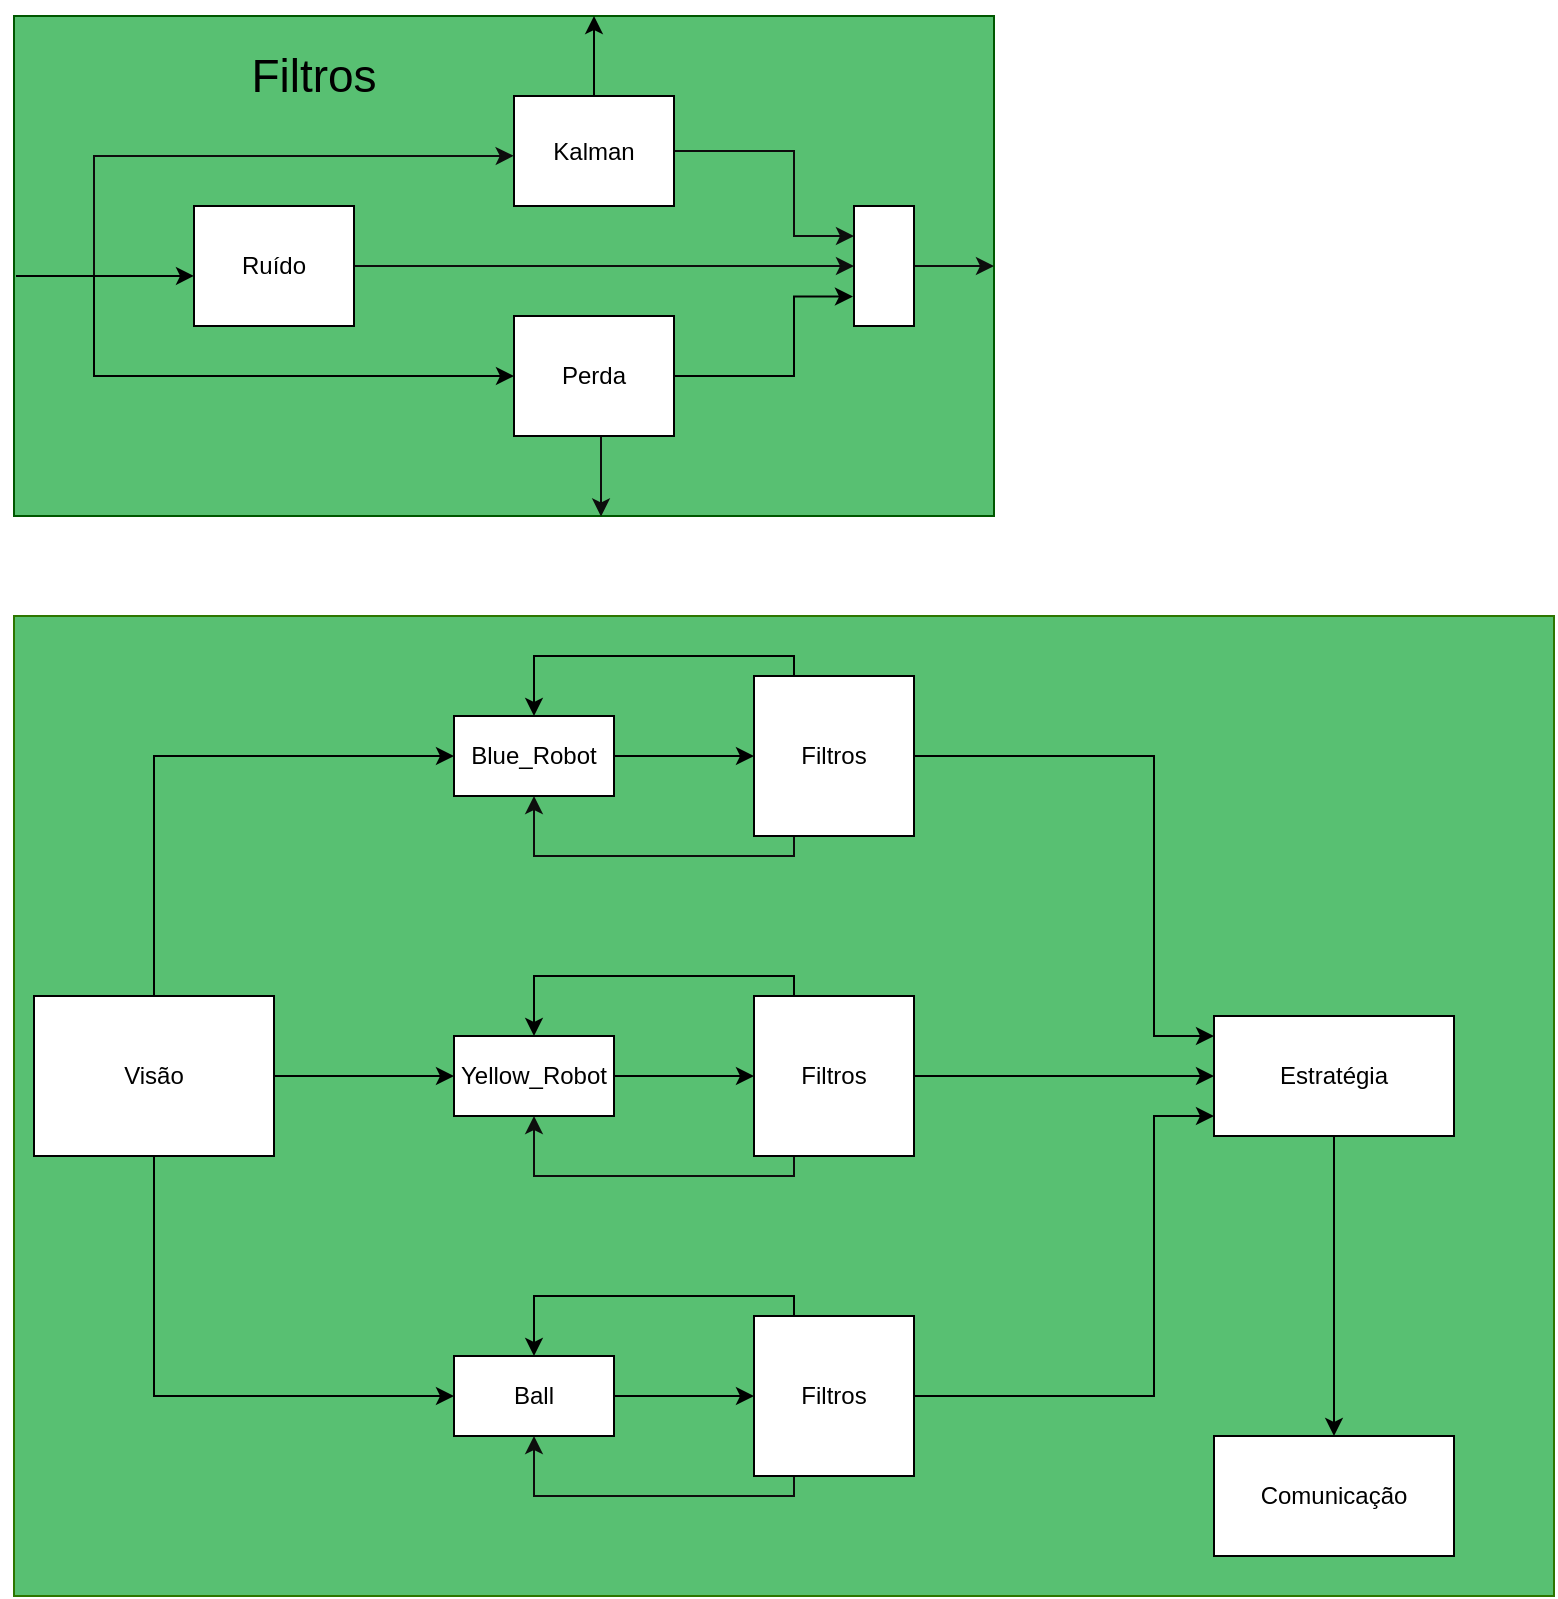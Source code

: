 <mxfile version="12.2.4" type="google" pages="1"><diagram id="XS3IhqrqoOMWlnHLFTYE" name="Page-1"><mxGraphModel dx="1173" dy="650" grid="1" gridSize="10" guides="1" tooltips="1" connect="1" arrows="1" fold="1" page="1" pageScale="1" pageWidth="850" pageHeight="1100" math="0" shadow="0"><root><mxCell id="0"/><mxCell id="1" parent="0"/><mxCell id="LEBBxM0EFkv6Cq4laz5n-5" value="" style="rounded=0;whiteSpace=wrap;html=1;fillColor=#58C072;strokeColor=#005700;fontColor=#ffffff;" parent="1" vertex="1"><mxGeometry x="40" y="70" width="490" height="250" as="geometry"/></mxCell><mxCell id="LEBBxM0EFkv6Cq4laz5n-22" style="edgeStyle=orthogonalEdgeStyle;rounded=0;orthogonalLoop=1;jettySize=auto;html=1;" parent="1" target="LEBBxM0EFkv6Cq4laz5n-13" edge="1"><mxGeometry relative="1" as="geometry"><Array as="points"><mxPoint x="80" y="250"/></Array><mxPoint x="80" y="200" as="sourcePoint"/></mxGeometry></mxCell><mxCell id="RW3-Tt9u-ZUzlYKkFGCr-9" style="edgeStyle=orthogonalEdgeStyle;rounded=0;orthogonalLoop=1;jettySize=auto;html=1;strokeColor=#0D0D0D;entryX=-0.002;entryY=0.543;entryDx=0;entryDy=0;entryPerimeter=0;" edge="1" parent="1" target="LEBBxM0EFkv6Cq4laz5n-14"><mxGeometry relative="1" as="geometry"><mxPoint x="80" y="200" as="sourcePoint"/><mxPoint x="280" y="138" as="targetPoint"/><Array as="points"><mxPoint x="80" y="140"/><mxPoint x="280" y="140"/></Array></mxGeometry></mxCell><mxCell id="RW3-Tt9u-ZUzlYKkFGCr-15" style="edgeStyle=orthogonalEdgeStyle;rounded=0;orthogonalLoop=1;jettySize=auto;html=1;entryX=0;entryY=0.5;entryDx=0;entryDy=0;strokeColor=#0D0D0D;" edge="1" parent="1" source="LEBBxM0EFkv6Cq4laz5n-9" target="RW3-Tt9u-ZUzlYKkFGCr-11"><mxGeometry relative="1" as="geometry"/></mxCell><mxCell id="LEBBxM0EFkv6Cq4laz5n-9" value="Ruído" style="rounded=0;whiteSpace=wrap;html=1;" parent="1" vertex="1"><mxGeometry x="130" y="165" width="80" height="60" as="geometry"/></mxCell><mxCell id="LEBBxM0EFkv6Cq4laz5n-12" value="" style="endArrow=classic;html=1;exitX=0.002;exitY=0.52;exitDx=0;exitDy=0;entryX=0;entryY=0.583;entryDx=0;entryDy=0;exitPerimeter=0;entryPerimeter=0;" parent="1" source="LEBBxM0EFkv6Cq4laz5n-5" target="LEBBxM0EFkv6Cq4laz5n-9" edge="1"><mxGeometry width="50" height="50" relative="1" as="geometry"><mxPoint x="50" y="230" as="sourcePoint"/><mxPoint x="100" y="180" as="targetPoint"/><Array as="points"><mxPoint x="60" y="200"/><mxPoint x="110" y="200"/></Array></mxGeometry></mxCell><mxCell id="RW3-Tt9u-ZUzlYKkFGCr-3" style="edgeStyle=orthogonalEdgeStyle;rounded=0;orthogonalLoop=1;jettySize=auto;html=1;exitX=1;exitY=0.5;exitDx=0;exitDy=0;entryX=-0.017;entryY=0.755;entryDx=0;entryDy=0;entryPerimeter=0;" edge="1" parent="1" source="LEBBxM0EFkv6Cq4laz5n-13" target="RW3-Tt9u-ZUzlYKkFGCr-11"><mxGeometry relative="1" as="geometry"><mxPoint x="459" y="210" as="targetPoint"/><Array as="points"><mxPoint x="430" y="250"/><mxPoint x="430" y="210"/></Array></mxGeometry></mxCell><mxCell id="RW3-Tt9u-ZUzlYKkFGCr-17" style="edgeStyle=orthogonalEdgeStyle;rounded=0;orthogonalLoop=1;jettySize=auto;html=1;entryX=0.599;entryY=1.001;entryDx=0;entryDy=0;entryPerimeter=0;strokeColor=#0D0D0D;" edge="1" parent="1" source="LEBBxM0EFkv6Cq4laz5n-13" target="LEBBxM0EFkv6Cq4laz5n-5"><mxGeometry relative="1" as="geometry"><Array as="points"><mxPoint x="333" y="280"/><mxPoint x="333" y="280"/></Array></mxGeometry></mxCell><mxCell id="LEBBxM0EFkv6Cq4laz5n-13" value="Perda" style="rounded=0;whiteSpace=wrap;html=1;" parent="1" vertex="1"><mxGeometry x="290" y="220" width="80" height="60" as="geometry"/></mxCell><mxCell id="LEBBxM0EFkv6Cq4laz5n-21" style="edgeStyle=orthogonalEdgeStyle;rounded=0;orthogonalLoop=1;jettySize=auto;html=1;" parent="1" source="LEBBxM0EFkv6Cq4laz5n-14" target="LEBBxM0EFkv6Cq4laz5n-5" edge="1"><mxGeometry relative="1" as="geometry"><Array as="points"><mxPoint x="320" y="80"/><mxPoint x="320" y="80"/></Array></mxGeometry></mxCell><mxCell id="RW3-Tt9u-ZUzlYKkFGCr-13" style="edgeStyle=orthogonalEdgeStyle;rounded=0;orthogonalLoop=1;jettySize=auto;html=1;strokeColor=#0D0D0D;" edge="1" parent="1" source="LEBBxM0EFkv6Cq4laz5n-14"><mxGeometry relative="1" as="geometry"><mxPoint x="460" y="180" as="targetPoint"/><Array as="points"><mxPoint x="430" y="138"/><mxPoint x="430" y="180"/><mxPoint x="460" y="180"/></Array></mxGeometry></mxCell><mxCell id="LEBBxM0EFkv6Cq4laz5n-14" value="Kalman" style="rounded=0;whiteSpace=wrap;html=1;" parent="1" vertex="1"><mxGeometry x="290" y="110" width="80" height="55" as="geometry"/></mxCell><mxCell id="LEBBxM0EFkv6Cq4laz5n-27" value="" style="rounded=0;whiteSpace=wrap;html=1;fillColor=#58C072;strokeColor=#2D7600;fontColor=#ffffff;" parent="1" vertex="1"><mxGeometry x="40" y="370" width="770" height="490" as="geometry"/></mxCell><mxCell id="LEBBxM0EFkv6Cq4laz5n-28" style="edgeStyle=orthogonalEdgeStyle;rounded=0;orthogonalLoop=1;jettySize=auto;html=1;entryX=1;entryY=0.833;entryDx=0;entryDy=0;entryPerimeter=0;" parent="1" source="LEBBxM0EFkv6Cq4laz5n-36" target="LEBBxM0EFkv6Cq4laz5n-48" edge="1"><mxGeometry relative="1" as="geometry"><mxPoint x="630" y="585" as="targetPoint"/><Array as="points"><mxPoint x="610" y="440"/><mxPoint x="610" y="580"/></Array></mxGeometry></mxCell><mxCell id="LEBBxM0EFkv6Cq4laz5n-29" style="edgeStyle=orthogonalEdgeStyle;rounded=0;orthogonalLoop=1;jettySize=auto;html=1;entryX=0;entryY=0.5;entryDx=0;entryDy=0;" parent="1" source="LEBBxM0EFkv6Cq4laz5n-38" target="LEBBxM0EFkv6Cq4laz5n-32" edge="1"><mxGeometry relative="1" as="geometry"><Array as="points"><mxPoint x="110" y="440"/></Array></mxGeometry></mxCell><mxCell id="LEBBxM0EFkv6Cq4laz5n-30" style="edgeStyle=orthogonalEdgeStyle;rounded=0;orthogonalLoop=1;jettySize=auto;html=1;exitX=1;exitY=0.5;exitDx=0;exitDy=0;entryX=0;entryY=0.5;entryDx=0;entryDy=0;" parent="1" source="LEBBxM0EFkv6Cq4laz5n-38" target="LEBBxM0EFkv6Cq4laz5n-34" edge="1"><mxGeometry relative="1" as="geometry"/></mxCell><mxCell id="LEBBxM0EFkv6Cq4laz5n-31" style="edgeStyle=orthogonalEdgeStyle;rounded=0;orthogonalLoop=1;jettySize=auto;html=1;entryX=0;entryY=0.5;entryDx=0;entryDy=0;entryPerimeter=0;" parent="1" source="LEBBxM0EFkv6Cq4laz5n-32" target="LEBBxM0EFkv6Cq4laz5n-36" edge="1"><mxGeometry relative="1" as="geometry"><mxPoint x="400" y="440" as="targetPoint"/></mxGeometry></mxCell><mxCell id="LEBBxM0EFkv6Cq4laz5n-32" value="Blue_Robot" style="rounded=0;whiteSpace=wrap;html=1;" parent="1" vertex="1"><mxGeometry x="260" y="420" width="80" height="40" as="geometry"/></mxCell><mxCell id="LEBBxM0EFkv6Cq4laz5n-33" style="edgeStyle=orthogonalEdgeStyle;rounded=0;orthogonalLoop=1;jettySize=auto;html=1;entryX=0;entryY=0.5;entryDx=0;entryDy=0;" parent="1" source="LEBBxM0EFkv6Cq4laz5n-34" target="LEBBxM0EFkv6Cq4laz5n-43" edge="1"><mxGeometry relative="1" as="geometry"/></mxCell><mxCell id="LEBBxM0EFkv6Cq4laz5n-34" value="Yellow_Robot" style="rounded=0;whiteSpace=wrap;html=1;" parent="1" vertex="1"><mxGeometry x="260" y="580" width="80" height="40" as="geometry"/></mxCell><mxCell id="LEBBxM0EFkv6Cq4laz5n-35" style="edgeStyle=orthogonalEdgeStyle;rounded=0;orthogonalLoop=1;jettySize=auto;html=1;entryX=0.5;entryY=0;entryDx=0;entryDy=0;" parent="1" source="LEBBxM0EFkv6Cq4laz5n-36" target="LEBBxM0EFkv6Cq4laz5n-32" edge="1"><mxGeometry relative="1" as="geometry"><mxPoint x="450" y="320" as="targetPoint"/><Array as="points"><mxPoint x="430" y="390"/><mxPoint x="300" y="390"/></Array></mxGeometry></mxCell><mxCell id="RW3-Tt9u-ZUzlYKkFGCr-18" style="edgeStyle=orthogonalEdgeStyle;rounded=0;orthogonalLoop=1;jettySize=auto;html=1;entryX=0.5;entryY=1;entryDx=0;entryDy=0;strokeColor=#0D0D0D;" edge="1" parent="1" source="LEBBxM0EFkv6Cq4laz5n-36" target="LEBBxM0EFkv6Cq4laz5n-32"><mxGeometry relative="1" as="geometry"><Array as="points"><mxPoint x="430" y="490"/><mxPoint x="300" y="490"/></Array></mxGeometry></mxCell><mxCell id="LEBBxM0EFkv6Cq4laz5n-36" value="Filtros" style="whiteSpace=wrap;html=1;aspect=fixed;" parent="1" vertex="1"><mxGeometry x="410" y="400" width="80" height="80" as="geometry"/></mxCell><mxCell id="LEBBxM0EFkv6Cq4laz5n-37" style="edgeStyle=orthogonalEdgeStyle;rounded=0;orthogonalLoop=1;jettySize=auto;html=1;entryX=0;entryY=0.5;entryDx=0;entryDy=0;" parent="1" source="LEBBxM0EFkv6Cq4laz5n-38" target="LEBBxM0EFkv6Cq4laz5n-40" edge="1"><mxGeometry relative="1" as="geometry"><mxPoint x="110" y="800" as="targetPoint"/><Array as="points"><mxPoint x="110" y="760"/></Array></mxGeometry></mxCell><mxCell id="LEBBxM0EFkv6Cq4laz5n-38" value="Visão" style="rounded=0;whiteSpace=wrap;html=1;" parent="1" vertex="1"><mxGeometry x="50" y="560" width="120" height="80" as="geometry"/></mxCell><mxCell id="LEBBxM0EFkv6Cq4laz5n-39" style="edgeStyle=orthogonalEdgeStyle;rounded=0;orthogonalLoop=1;jettySize=auto;html=1;entryX=0;entryY=0.5;entryDx=0;entryDy=0;" parent="1" source="LEBBxM0EFkv6Cq4laz5n-40" target="LEBBxM0EFkv6Cq4laz5n-46" edge="1"><mxGeometry relative="1" as="geometry"/></mxCell><mxCell id="LEBBxM0EFkv6Cq4laz5n-40" value="Ball" style="rounded=0;whiteSpace=wrap;html=1;" parent="1" vertex="1"><mxGeometry x="260" y="740" width="80" height="40" as="geometry"/></mxCell><mxCell id="LEBBxM0EFkv6Cq4laz5n-41" style="edgeStyle=orthogonalEdgeStyle;rounded=0;orthogonalLoop=1;jettySize=auto;html=1;entryX=1;entryY=0.5;entryDx=0;entryDy=0;" parent="1" source="LEBBxM0EFkv6Cq4laz5n-43" target="LEBBxM0EFkv6Cq4laz5n-48" edge="1"><mxGeometry relative="1" as="geometry"/></mxCell><mxCell id="LEBBxM0EFkv6Cq4laz5n-42" style="edgeStyle=orthogonalEdgeStyle;rounded=0;orthogonalLoop=1;jettySize=auto;html=1;exitX=0.25;exitY=0;exitDx=0;exitDy=0;entryX=0.5;entryY=0;entryDx=0;entryDy=0;" parent="1" source="LEBBxM0EFkv6Cq4laz5n-43" target="LEBBxM0EFkv6Cq4laz5n-34" edge="1"><mxGeometry relative="1" as="geometry"><Array as="points"><mxPoint x="430" y="550"/><mxPoint x="300" y="550"/></Array></mxGeometry></mxCell><mxCell id="RW3-Tt9u-ZUzlYKkFGCr-20" style="edgeStyle=orthogonalEdgeStyle;rounded=0;orthogonalLoop=1;jettySize=auto;html=1;entryX=0.5;entryY=1;entryDx=0;entryDy=0;strokeColor=#0D0D0D;" edge="1" parent="1" source="LEBBxM0EFkv6Cq4laz5n-43" target="LEBBxM0EFkv6Cq4laz5n-34"><mxGeometry relative="1" as="geometry"><Array as="points"><mxPoint x="430" y="650"/><mxPoint x="300" y="650"/></Array></mxGeometry></mxCell><mxCell id="LEBBxM0EFkv6Cq4laz5n-43" value="Filtros" style="whiteSpace=wrap;html=1;aspect=fixed;" parent="1" vertex="1"><mxGeometry x="410" y="560" width="80" height="80" as="geometry"/></mxCell><mxCell id="LEBBxM0EFkv6Cq4laz5n-44" style="edgeStyle=orthogonalEdgeStyle;rounded=0;orthogonalLoop=1;jettySize=auto;html=1;" parent="1" source="LEBBxM0EFkv6Cq4laz5n-46" edge="1"><mxGeometry relative="1" as="geometry"><mxPoint x="640" y="620" as="targetPoint"/><Array as="points"><mxPoint x="610" y="760"/><mxPoint x="610" y="620"/></Array></mxGeometry></mxCell><mxCell id="LEBBxM0EFkv6Cq4laz5n-45" style="edgeStyle=orthogonalEdgeStyle;rounded=0;orthogonalLoop=1;jettySize=auto;html=1;exitX=0.25;exitY=0;exitDx=0;exitDy=0;entryX=0.5;entryY=0;entryDx=0;entryDy=0;" parent="1" source="LEBBxM0EFkv6Cq4laz5n-46" target="LEBBxM0EFkv6Cq4laz5n-40" edge="1"><mxGeometry relative="1" as="geometry"><Array as="points"><mxPoint x="430" y="710"/><mxPoint x="300" y="710"/></Array></mxGeometry></mxCell><mxCell id="RW3-Tt9u-ZUzlYKkFGCr-21" style="edgeStyle=orthogonalEdgeStyle;rounded=0;orthogonalLoop=1;jettySize=auto;html=1;entryX=0.5;entryY=1;entryDx=0;entryDy=0;strokeColor=#0D0D0D;" edge="1" parent="1" source="LEBBxM0EFkv6Cq4laz5n-46" target="LEBBxM0EFkv6Cq4laz5n-40"><mxGeometry relative="1" as="geometry"><Array as="points"><mxPoint x="430" y="810"/><mxPoint x="300" y="810"/></Array></mxGeometry></mxCell><mxCell id="LEBBxM0EFkv6Cq4laz5n-46" value="Filtros" style="whiteSpace=wrap;html=1;aspect=fixed;" parent="1" vertex="1"><mxGeometry x="410" y="720" width="80" height="80" as="geometry"/></mxCell><mxCell id="LEBBxM0EFkv6Cq4laz5n-47" style="edgeStyle=orthogonalEdgeStyle;rounded=0;orthogonalLoop=1;jettySize=auto;html=1;" parent="1" source="LEBBxM0EFkv6Cq4laz5n-48" edge="1"><mxGeometry relative="1" as="geometry"><mxPoint x="700" y="780" as="targetPoint"/></mxGeometry></mxCell><mxCell id="LEBBxM0EFkv6Cq4laz5n-48" value="Estratégia" style="rounded=0;whiteSpace=wrap;html=1;direction=west;" parent="1" vertex="1"><mxGeometry x="640" y="570" width="120" height="60" as="geometry"/></mxCell><mxCell id="LEBBxM0EFkv6Cq4laz5n-49" value="Comunicação" style="rounded=0;whiteSpace=wrap;html=1;" parent="1" vertex="1"><mxGeometry x="640" y="780" width="120" height="60" as="geometry"/></mxCell><mxCell id="RW3-Tt9u-ZUzlYKkFGCr-6" value="&lt;font style=&quot;font-size: 23px&quot;&gt;Filtros&lt;/font&gt;" style="text;html=1;strokeColor=none;fillColor=none;align=center;verticalAlign=middle;whiteSpace=wrap;rounded=0;" vertex="1" parent="1"><mxGeometry x="160" y="90" width="60" height="20" as="geometry"/></mxCell><mxCell id="RW3-Tt9u-ZUzlYKkFGCr-16" style="edgeStyle=orthogonalEdgeStyle;rounded=0;orthogonalLoop=1;jettySize=auto;html=1;entryX=1;entryY=0.5;entryDx=0;entryDy=0;strokeColor=#0D0D0D;" edge="1" parent="1" source="RW3-Tt9u-ZUzlYKkFGCr-11" target="LEBBxM0EFkv6Cq4laz5n-5"><mxGeometry relative="1" as="geometry"><Array as="points"><mxPoint x="500" y="195"/><mxPoint x="500" y="195"/></Array></mxGeometry></mxCell><mxCell id="RW3-Tt9u-ZUzlYKkFGCr-11" value="" style="rounded=0;whiteSpace=wrap;html=1;" vertex="1" parent="1"><mxGeometry x="460" y="165" width="30" height="60" as="geometry"/></mxCell></root></mxGraphModel></diagram></mxfile>